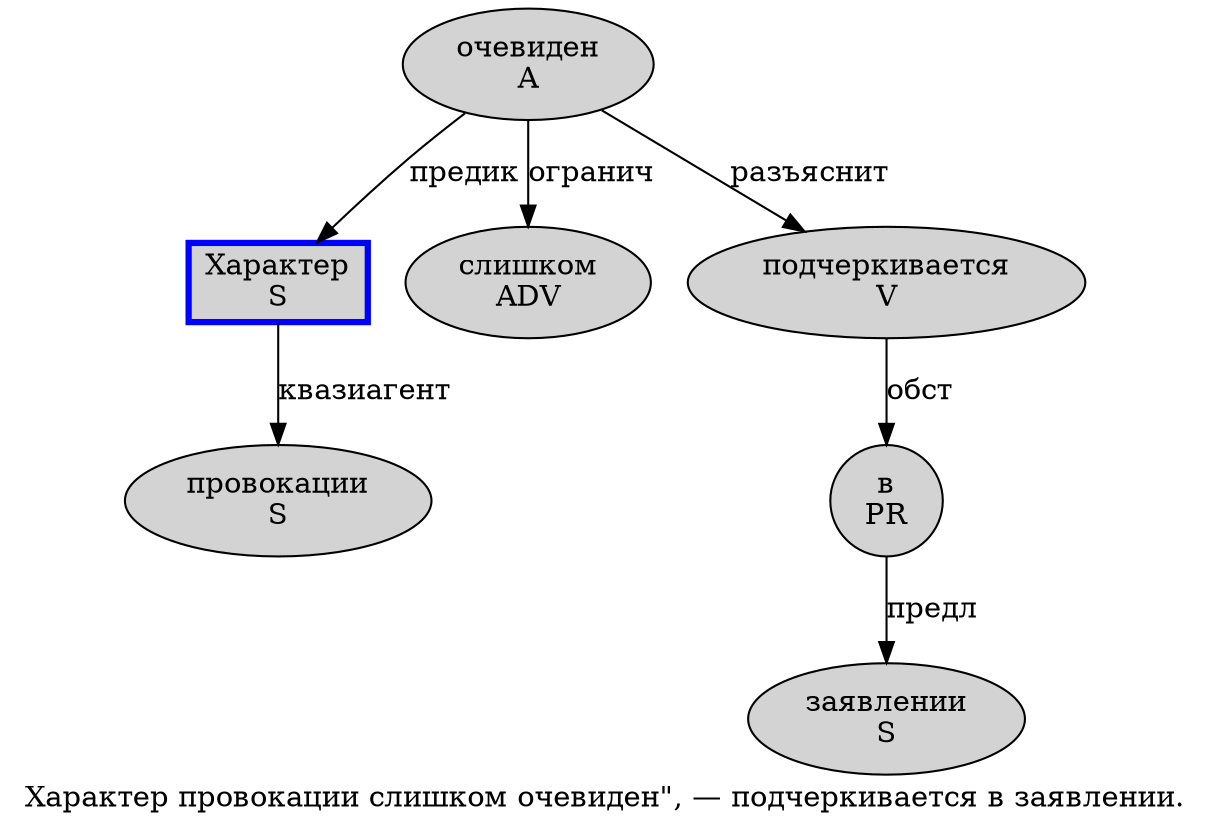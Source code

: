 digraph SENTENCE_101 {
	graph [label="Характер провокации слишком очевиден\", — подчеркивается в заявлении."]
	node [style=filled]
		0 [label="Характер
S" color=blue fillcolor=lightgray penwidth=3 shape=box]
		1 [label="провокации
S" color="" fillcolor=lightgray penwidth=1 shape=ellipse]
		2 [label="слишком
ADV" color="" fillcolor=lightgray penwidth=1 shape=ellipse]
		3 [label="очевиден
A" color="" fillcolor=lightgray penwidth=1 shape=ellipse]
		7 [label="подчеркивается
V" color="" fillcolor=lightgray penwidth=1 shape=ellipse]
		8 [label="в
PR" color="" fillcolor=lightgray penwidth=1 shape=ellipse]
		9 [label="заявлении
S" color="" fillcolor=lightgray penwidth=1 shape=ellipse]
			3 -> 0 [label="предик"]
			3 -> 2 [label="огранич"]
			3 -> 7 [label="разъяснит"]
			7 -> 8 [label="обст"]
			8 -> 9 [label="предл"]
			0 -> 1 [label="квазиагент"]
}